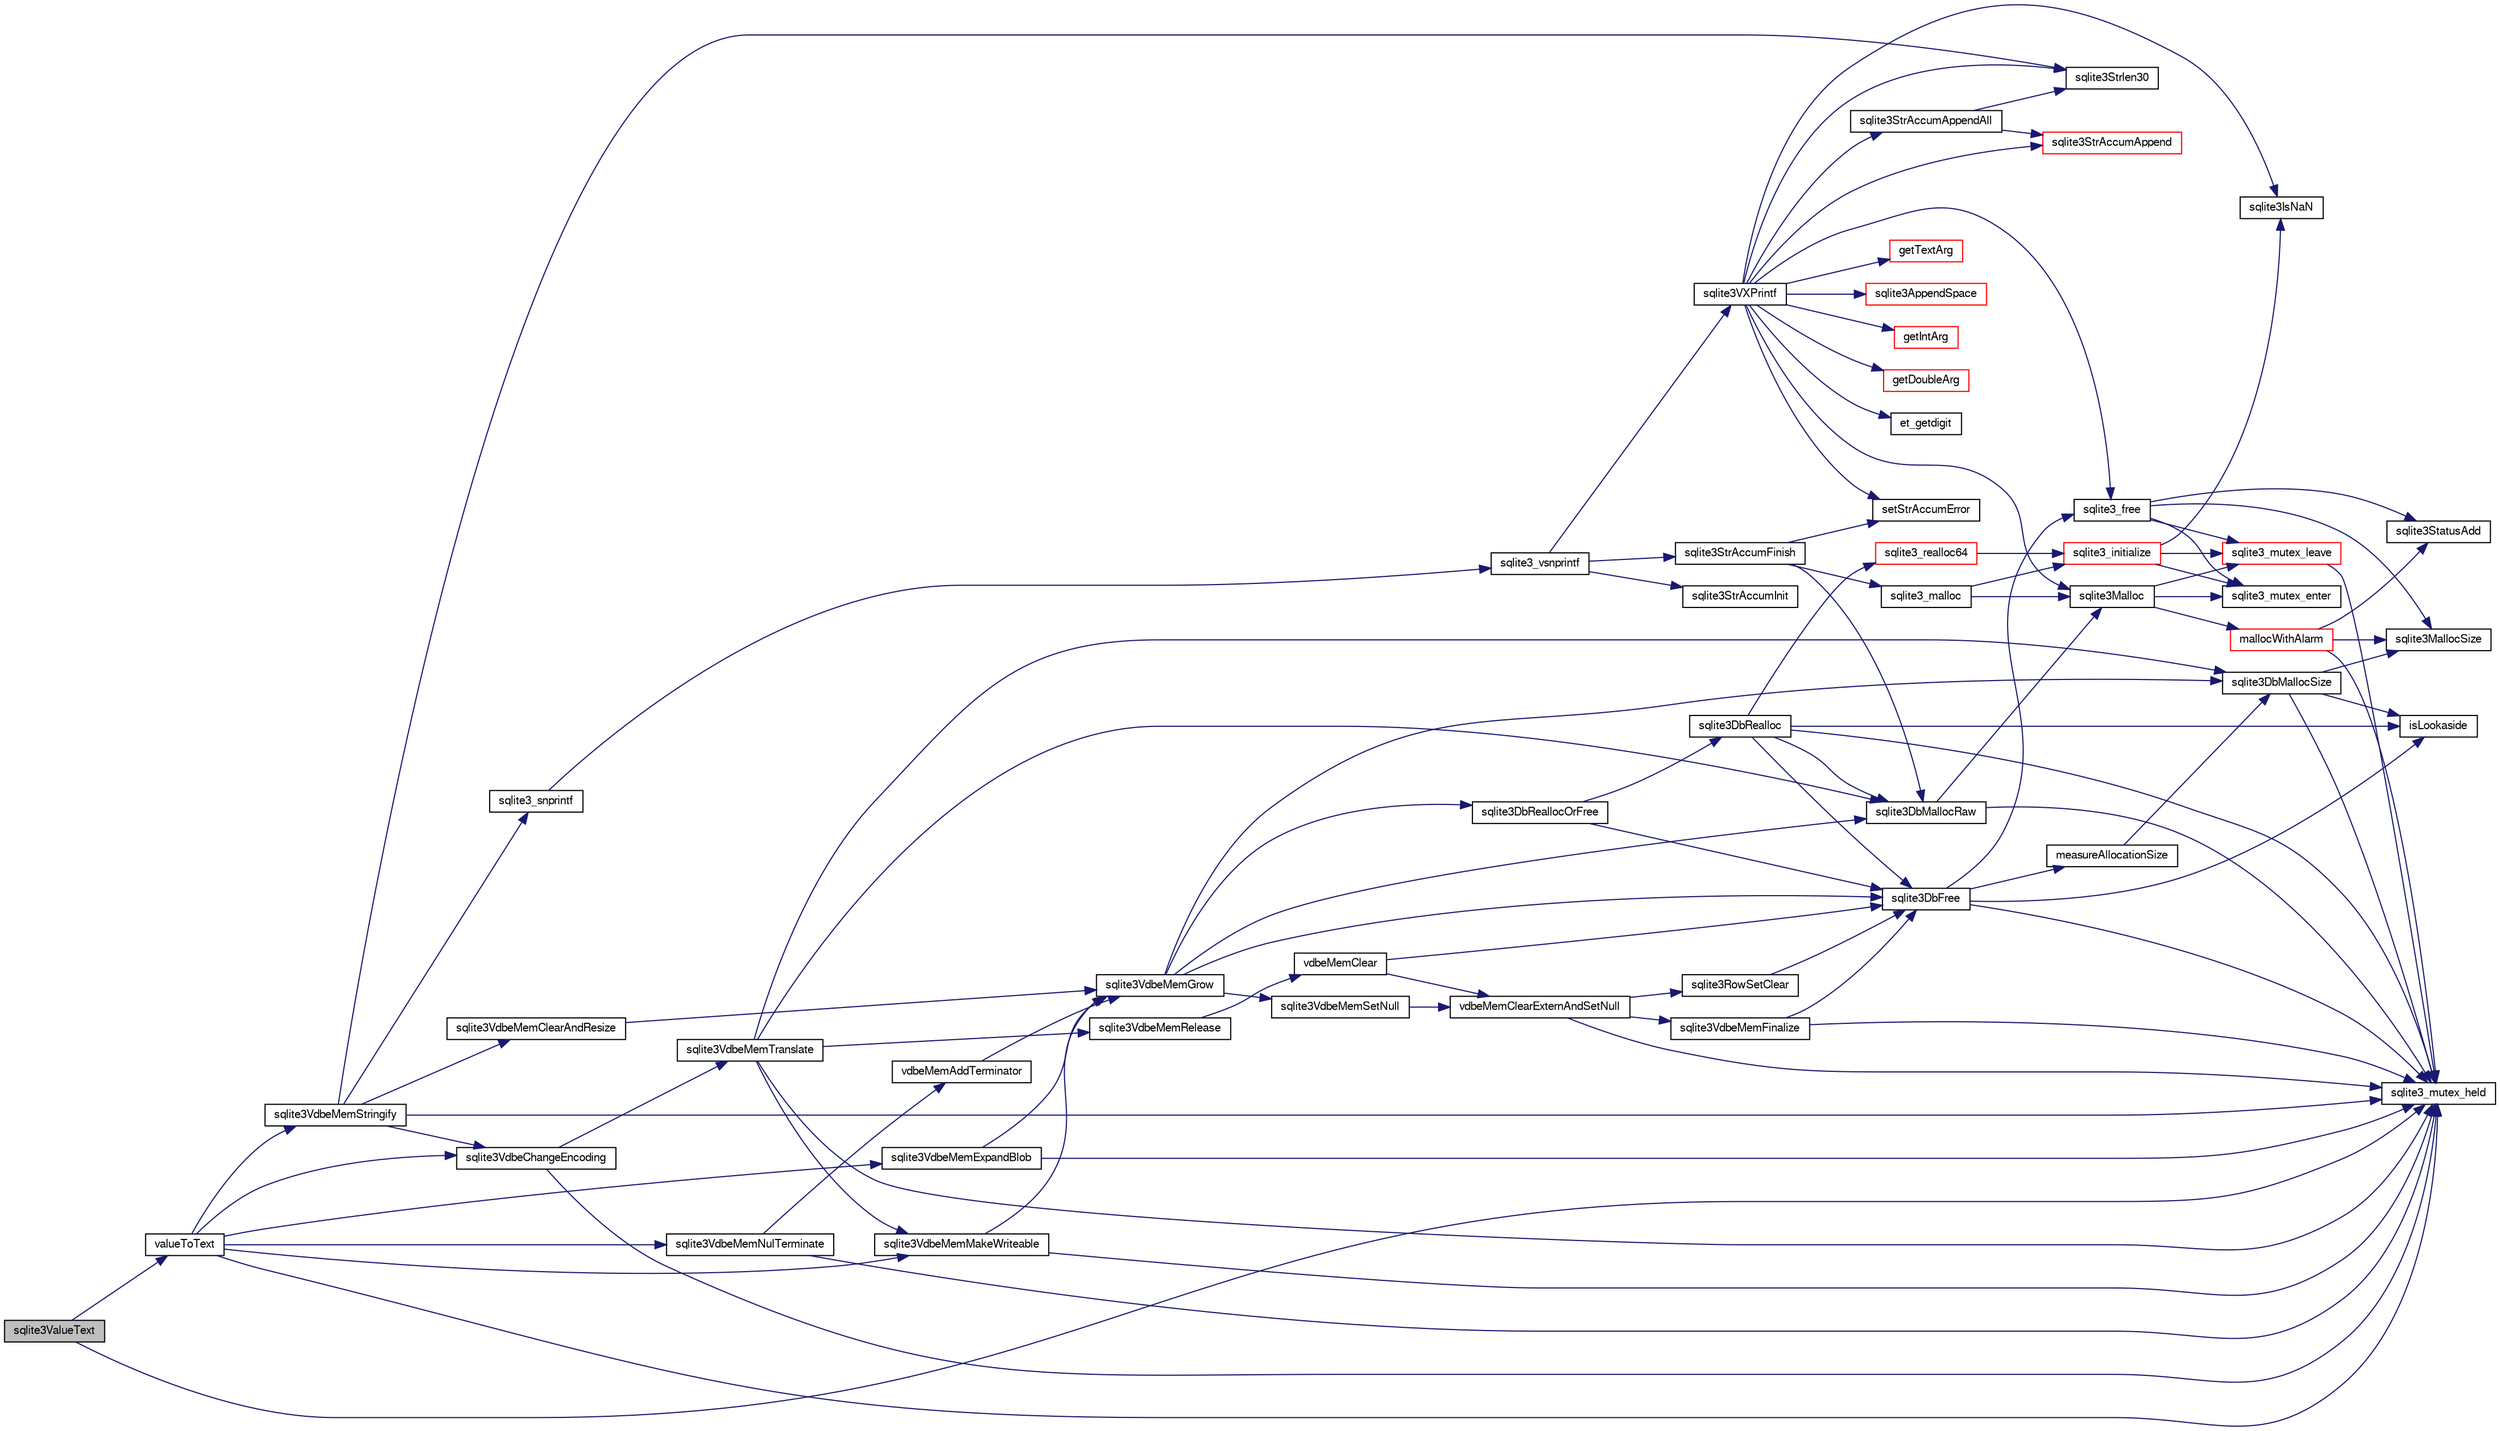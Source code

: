 digraph "sqlite3ValueText"
{
  edge [fontname="FreeSans",fontsize="10",labelfontname="FreeSans",labelfontsize="10"];
  node [fontname="FreeSans",fontsize="10",shape=record];
  rankdir="LR";
  Node739813 [label="sqlite3ValueText",height=0.2,width=0.4,color="black", fillcolor="grey75", style="filled", fontcolor="black"];
  Node739813 -> Node739814 [color="midnightblue",fontsize="10",style="solid",fontname="FreeSans"];
  Node739814 [label="sqlite3_mutex_held",height=0.2,width=0.4,color="black", fillcolor="white", style="filled",URL="$sqlite3_8c.html#acf77da68932b6bc163c5e68547ecc3e7"];
  Node739813 -> Node739815 [color="midnightblue",fontsize="10",style="solid",fontname="FreeSans"];
  Node739815 [label="valueToText",height=0.2,width=0.4,color="black", fillcolor="white", style="filled",URL="$sqlite3_8c.html#abded1c4848e5c5901949c02af499044c"];
  Node739815 -> Node739814 [color="midnightblue",fontsize="10",style="solid",fontname="FreeSans"];
  Node739815 -> Node739816 [color="midnightblue",fontsize="10",style="solid",fontname="FreeSans"];
  Node739816 [label="sqlite3VdbeMemExpandBlob",height=0.2,width=0.4,color="black", fillcolor="white", style="filled",URL="$sqlite3_8c.html#afa1d06c05f058623f190c05aac4a5c7c"];
  Node739816 -> Node739814 [color="midnightblue",fontsize="10",style="solid",fontname="FreeSans"];
  Node739816 -> Node739817 [color="midnightblue",fontsize="10",style="solid",fontname="FreeSans"];
  Node739817 [label="sqlite3VdbeMemGrow",height=0.2,width=0.4,color="black", fillcolor="white", style="filled",URL="$sqlite3_8c.html#aba753c9690ae0ba31b5100945cf29447"];
  Node739817 -> Node739818 [color="midnightblue",fontsize="10",style="solid",fontname="FreeSans"];
  Node739818 [label="sqlite3DbMallocSize",height=0.2,width=0.4,color="black", fillcolor="white", style="filled",URL="$sqlite3_8c.html#aa397e5a8a03495203a0767abf0a71f86"];
  Node739818 -> Node739819 [color="midnightblue",fontsize="10",style="solid",fontname="FreeSans"];
  Node739819 [label="sqlite3MallocSize",height=0.2,width=0.4,color="black", fillcolor="white", style="filled",URL="$sqlite3_8c.html#acf5d2a5f35270bafb050bd2def576955"];
  Node739818 -> Node739814 [color="midnightblue",fontsize="10",style="solid",fontname="FreeSans"];
  Node739818 -> Node739820 [color="midnightblue",fontsize="10",style="solid",fontname="FreeSans"];
  Node739820 [label="isLookaside",height=0.2,width=0.4,color="black", fillcolor="white", style="filled",URL="$sqlite3_8c.html#a770fa05ff9717b75e16f4d968a77b897"];
  Node739817 -> Node739821 [color="midnightblue",fontsize="10",style="solid",fontname="FreeSans"];
  Node739821 [label="sqlite3DbReallocOrFree",height=0.2,width=0.4,color="black", fillcolor="white", style="filled",URL="$sqlite3_8c.html#a532a9fd62eeb46b61885a0fff075231c"];
  Node739821 -> Node739822 [color="midnightblue",fontsize="10",style="solid",fontname="FreeSans"];
  Node739822 [label="sqlite3DbRealloc",height=0.2,width=0.4,color="black", fillcolor="white", style="filled",URL="$sqlite3_8c.html#ae028f4902a9d29bcaf310ff289ee87dc"];
  Node739822 -> Node739814 [color="midnightblue",fontsize="10",style="solid",fontname="FreeSans"];
  Node739822 -> Node739823 [color="midnightblue",fontsize="10",style="solid",fontname="FreeSans"];
  Node739823 [label="sqlite3DbMallocRaw",height=0.2,width=0.4,color="black", fillcolor="white", style="filled",URL="$sqlite3_8c.html#abbe8be0cf7175e11ddc3e2218fad924e"];
  Node739823 -> Node739814 [color="midnightblue",fontsize="10",style="solid",fontname="FreeSans"];
  Node739823 -> Node739824 [color="midnightblue",fontsize="10",style="solid",fontname="FreeSans"];
  Node739824 [label="sqlite3Malloc",height=0.2,width=0.4,color="black", fillcolor="white", style="filled",URL="$sqlite3_8c.html#a361a2eaa846b1885f123abe46f5d8b2b"];
  Node739824 -> Node739825 [color="midnightblue",fontsize="10",style="solid",fontname="FreeSans"];
  Node739825 [label="sqlite3_mutex_enter",height=0.2,width=0.4,color="black", fillcolor="white", style="filled",URL="$sqlite3_8c.html#a1c12cde690bd89f104de5cbad12a6bf5"];
  Node739824 -> Node739826 [color="midnightblue",fontsize="10",style="solid",fontname="FreeSans"];
  Node739826 [label="mallocWithAlarm",height=0.2,width=0.4,color="red", fillcolor="white", style="filled",URL="$sqlite3_8c.html#ab070d5cf8e48ec8a6a43cf025d48598b"];
  Node739826 -> Node739814 [color="midnightblue",fontsize="10",style="solid",fontname="FreeSans"];
  Node739826 -> Node739819 [color="midnightblue",fontsize="10",style="solid",fontname="FreeSans"];
  Node739826 -> Node739832 [color="midnightblue",fontsize="10",style="solid",fontname="FreeSans"];
  Node739832 [label="sqlite3StatusAdd",height=0.2,width=0.4,color="black", fillcolor="white", style="filled",URL="$sqlite3_8c.html#afa029f93586aeab4cc85360905dae9cd"];
  Node739824 -> Node739830 [color="midnightblue",fontsize="10",style="solid",fontname="FreeSans"];
  Node739830 [label="sqlite3_mutex_leave",height=0.2,width=0.4,color="red", fillcolor="white", style="filled",URL="$sqlite3_8c.html#a5838d235601dbd3c1fa993555c6bcc93"];
  Node739830 -> Node739814 [color="midnightblue",fontsize="10",style="solid",fontname="FreeSans"];
  Node739822 -> Node739820 [color="midnightblue",fontsize="10",style="solid",fontname="FreeSans"];
  Node739822 -> Node739833 [color="midnightblue",fontsize="10",style="solid",fontname="FreeSans"];
  Node739833 [label="sqlite3DbFree",height=0.2,width=0.4,color="black", fillcolor="white", style="filled",URL="$sqlite3_8c.html#ac70ab821a6607b4a1b909582dc37a069"];
  Node739833 -> Node739814 [color="midnightblue",fontsize="10",style="solid",fontname="FreeSans"];
  Node739833 -> Node739834 [color="midnightblue",fontsize="10",style="solid",fontname="FreeSans"];
  Node739834 [label="measureAllocationSize",height=0.2,width=0.4,color="black", fillcolor="white", style="filled",URL="$sqlite3_8c.html#a45731e644a22fdb756e2b6337224217a"];
  Node739834 -> Node739818 [color="midnightblue",fontsize="10",style="solid",fontname="FreeSans"];
  Node739833 -> Node739820 [color="midnightblue",fontsize="10",style="solid",fontname="FreeSans"];
  Node739833 -> Node739835 [color="midnightblue",fontsize="10",style="solid",fontname="FreeSans"];
  Node739835 [label="sqlite3_free",height=0.2,width=0.4,color="black", fillcolor="white", style="filled",URL="$sqlite3_8c.html#a6552349e36a8a691af5487999ab09519"];
  Node739835 -> Node739825 [color="midnightblue",fontsize="10",style="solid",fontname="FreeSans"];
  Node739835 -> Node739832 [color="midnightblue",fontsize="10",style="solid",fontname="FreeSans"];
  Node739835 -> Node739819 [color="midnightblue",fontsize="10",style="solid",fontname="FreeSans"];
  Node739835 -> Node739830 [color="midnightblue",fontsize="10",style="solid",fontname="FreeSans"];
  Node739822 -> Node739836 [color="midnightblue",fontsize="10",style="solid",fontname="FreeSans"];
  Node739836 [label="sqlite3_realloc64",height=0.2,width=0.4,color="red", fillcolor="white", style="filled",URL="$sqlite3_8c.html#a3765a714077ee547e811034236dc9ecd"];
  Node739836 -> Node739837 [color="midnightblue",fontsize="10",style="solid",fontname="FreeSans"];
  Node739837 [label="sqlite3_initialize",height=0.2,width=0.4,color="red", fillcolor="white", style="filled",URL="$sqlite3_8c.html#ab0c0ee2d5d4cf8b28e9572296a8861df"];
  Node739837 -> Node739825 [color="midnightblue",fontsize="10",style="solid",fontname="FreeSans"];
  Node739837 -> Node739830 [color="midnightblue",fontsize="10",style="solid",fontname="FreeSans"];
  Node739837 -> Node739881 [color="midnightblue",fontsize="10",style="solid",fontname="FreeSans"];
  Node739881 [label="sqlite3IsNaN",height=0.2,width=0.4,color="black", fillcolor="white", style="filled",URL="$sqlite3_8c.html#aed4d78203877c3486765ccbc7feebb50"];
  Node739821 -> Node739833 [color="midnightblue",fontsize="10",style="solid",fontname="FreeSans"];
  Node739817 -> Node739833 [color="midnightblue",fontsize="10",style="solid",fontname="FreeSans"];
  Node739817 -> Node739823 [color="midnightblue",fontsize="10",style="solid",fontname="FreeSans"];
  Node739817 -> Node739934 [color="midnightblue",fontsize="10",style="solid",fontname="FreeSans"];
  Node739934 [label="sqlite3VdbeMemSetNull",height=0.2,width=0.4,color="black", fillcolor="white", style="filled",URL="$sqlite3_8c.html#ae01092c23aebaf8a3ebdf3954609b410"];
  Node739934 -> Node739935 [color="midnightblue",fontsize="10",style="solid",fontname="FreeSans"];
  Node739935 [label="vdbeMemClearExternAndSetNull",height=0.2,width=0.4,color="black", fillcolor="white", style="filled",URL="$sqlite3_8c.html#a29c41a360fb0e86b817777daf061230c"];
  Node739935 -> Node739814 [color="midnightblue",fontsize="10",style="solid",fontname="FreeSans"];
  Node739935 -> Node739936 [color="midnightblue",fontsize="10",style="solid",fontname="FreeSans"];
  Node739936 [label="sqlite3VdbeMemFinalize",height=0.2,width=0.4,color="black", fillcolor="white", style="filled",URL="$sqlite3_8c.html#a2568220f48ddef81b1c43e401042d9d2"];
  Node739936 -> Node739814 [color="midnightblue",fontsize="10",style="solid",fontname="FreeSans"];
  Node739936 -> Node739833 [color="midnightblue",fontsize="10",style="solid",fontname="FreeSans"];
  Node739935 -> Node739937 [color="midnightblue",fontsize="10",style="solid",fontname="FreeSans"];
  Node739937 [label="sqlite3RowSetClear",height=0.2,width=0.4,color="black", fillcolor="white", style="filled",URL="$sqlite3_8c.html#ae153de0cd969511a607e26deeca80342"];
  Node739937 -> Node739833 [color="midnightblue",fontsize="10",style="solid",fontname="FreeSans"];
  Node739815 -> Node740090 [color="midnightblue",fontsize="10",style="solid",fontname="FreeSans"];
  Node740090 [label="sqlite3VdbeChangeEncoding",height=0.2,width=0.4,color="black", fillcolor="white", style="filled",URL="$sqlite3_8c.html#aa7cf8e488bf8cf9ec18528f52a40de31"];
  Node740090 -> Node739814 [color="midnightblue",fontsize="10",style="solid",fontname="FreeSans"];
  Node740090 -> Node740091 [color="midnightblue",fontsize="10",style="solid",fontname="FreeSans"];
  Node740091 [label="sqlite3VdbeMemTranslate",height=0.2,width=0.4,color="black", fillcolor="white", style="filled",URL="$sqlite3_8c.html#adc5f07459f00d96ec7591be255d029f5"];
  Node740091 -> Node739814 [color="midnightblue",fontsize="10",style="solid",fontname="FreeSans"];
  Node740091 -> Node739942 [color="midnightblue",fontsize="10",style="solid",fontname="FreeSans"];
  Node739942 [label="sqlite3VdbeMemMakeWriteable",height=0.2,width=0.4,color="black", fillcolor="white", style="filled",URL="$sqlite3_8c.html#afabdd8032205a36c69ad191c6bbb6a34"];
  Node739942 -> Node739814 [color="midnightblue",fontsize="10",style="solid",fontname="FreeSans"];
  Node739942 -> Node739817 [color="midnightblue",fontsize="10",style="solid",fontname="FreeSans"];
  Node740091 -> Node739823 [color="midnightblue",fontsize="10",style="solid",fontname="FreeSans"];
  Node740091 -> Node739939 [color="midnightblue",fontsize="10",style="solid",fontname="FreeSans"];
  Node739939 [label="sqlite3VdbeMemRelease",height=0.2,width=0.4,color="black", fillcolor="white", style="filled",URL="$sqlite3_8c.html#a90606361dbeba88159fd6ff03fcc10cc"];
  Node739939 -> Node739940 [color="midnightblue",fontsize="10",style="solid",fontname="FreeSans"];
  Node739940 [label="vdbeMemClear",height=0.2,width=0.4,color="black", fillcolor="white", style="filled",URL="$sqlite3_8c.html#a489eef6e55ad0dadf67578726b935d12"];
  Node739940 -> Node739935 [color="midnightblue",fontsize="10",style="solid",fontname="FreeSans"];
  Node739940 -> Node739833 [color="midnightblue",fontsize="10",style="solid",fontname="FreeSans"];
  Node740091 -> Node739818 [color="midnightblue",fontsize="10",style="solid",fontname="FreeSans"];
  Node739815 -> Node739942 [color="midnightblue",fontsize="10",style="solid",fontname="FreeSans"];
  Node739815 -> Node740092 [color="midnightblue",fontsize="10",style="solid",fontname="FreeSans"];
  Node740092 [label="sqlite3VdbeMemNulTerminate",height=0.2,width=0.4,color="black", fillcolor="white", style="filled",URL="$sqlite3_8c.html#ad72ffa8a87fad7797ceeca0682df6aa3"];
  Node740092 -> Node739814 [color="midnightblue",fontsize="10",style="solid",fontname="FreeSans"];
  Node740092 -> Node740093 [color="midnightblue",fontsize="10",style="solid",fontname="FreeSans"];
  Node740093 [label="vdbeMemAddTerminator",height=0.2,width=0.4,color="black", fillcolor="white", style="filled",URL="$sqlite3_8c.html#a01c7c7c70bf090b2882bce28aa35c4c9"];
  Node740093 -> Node739817 [color="midnightblue",fontsize="10",style="solid",fontname="FreeSans"];
  Node739815 -> Node740094 [color="midnightblue",fontsize="10",style="solid",fontname="FreeSans"];
  Node740094 [label="sqlite3VdbeMemStringify",height=0.2,width=0.4,color="black", fillcolor="white", style="filled",URL="$sqlite3_8c.html#aaf8a4e6bd1059297d279570e30b7680a"];
  Node740094 -> Node739814 [color="midnightblue",fontsize="10",style="solid",fontname="FreeSans"];
  Node740094 -> Node739938 [color="midnightblue",fontsize="10",style="solid",fontname="FreeSans"];
  Node739938 [label="sqlite3VdbeMemClearAndResize",height=0.2,width=0.4,color="black", fillcolor="white", style="filled",URL="$sqlite3_8c.html#add082be4aa46084ecdf023cfac898231"];
  Node739938 -> Node739817 [color="midnightblue",fontsize="10",style="solid",fontname="FreeSans"];
  Node740094 -> Node740008 [color="midnightblue",fontsize="10",style="solid",fontname="FreeSans"];
  Node740008 [label="sqlite3_snprintf",height=0.2,width=0.4,color="black", fillcolor="white", style="filled",URL="$sqlite3_8c.html#aa2695a752e971577f5784122f2013c40"];
  Node740008 -> Node740009 [color="midnightblue",fontsize="10",style="solid",fontname="FreeSans"];
  Node740009 [label="sqlite3_vsnprintf",height=0.2,width=0.4,color="black", fillcolor="white", style="filled",URL="$sqlite3_8c.html#a0862c03aea71d62847e452aa655add42"];
  Node740009 -> Node739862 [color="midnightblue",fontsize="10",style="solid",fontname="FreeSans"];
  Node739862 [label="sqlite3StrAccumInit",height=0.2,width=0.4,color="black", fillcolor="white", style="filled",URL="$sqlite3_8c.html#aabf95e113b9d54d519cd15a56215f560"];
  Node740009 -> Node739863 [color="midnightblue",fontsize="10",style="solid",fontname="FreeSans"];
  Node739863 [label="sqlite3VXPrintf",height=0.2,width=0.4,color="black", fillcolor="white", style="filled",URL="$sqlite3_8c.html#a63c25806c9bd4a2b76f9a0eb232c6bde"];
  Node739863 -> Node739864 [color="midnightblue",fontsize="10",style="solid",fontname="FreeSans"];
  Node739864 [label="sqlite3StrAccumAppend",height=0.2,width=0.4,color="red", fillcolor="white", style="filled",URL="$sqlite3_8c.html#a56664fa33def33c5a5245b623441d5e0"];
  Node739863 -> Node739871 [color="midnightblue",fontsize="10",style="solid",fontname="FreeSans"];
  Node739871 [label="getIntArg",height=0.2,width=0.4,color="red", fillcolor="white", style="filled",URL="$sqlite3_8c.html#abff258963dbd9205fb299851a64c67be"];
  Node739863 -> Node739824 [color="midnightblue",fontsize="10",style="solid",fontname="FreeSans"];
  Node739863 -> Node739867 [color="midnightblue",fontsize="10",style="solid",fontname="FreeSans"];
  Node739867 [label="setStrAccumError",height=0.2,width=0.4,color="black", fillcolor="white", style="filled",URL="$sqlite3_8c.html#a3dc479a1fc8ba1ab8edfe51f8a0b102c"];
  Node739863 -> Node739877 [color="midnightblue",fontsize="10",style="solid",fontname="FreeSans"];
  Node739877 [label="getDoubleArg",height=0.2,width=0.4,color="red", fillcolor="white", style="filled",URL="$sqlite3_8c.html#a1cf25120072c85bd261983b24c12c3d9"];
  Node739863 -> Node739881 [color="midnightblue",fontsize="10",style="solid",fontname="FreeSans"];
  Node739863 -> Node739882 [color="midnightblue",fontsize="10",style="solid",fontname="FreeSans"];
  Node739882 [label="sqlite3Strlen30",height=0.2,width=0.4,color="black", fillcolor="white", style="filled",URL="$sqlite3_8c.html#a3dcd80ba41f1a308193dee74857b62a7"];
  Node739863 -> Node739883 [color="midnightblue",fontsize="10",style="solid",fontname="FreeSans"];
  Node739883 [label="et_getdigit",height=0.2,width=0.4,color="black", fillcolor="white", style="filled",URL="$sqlite3_8c.html#a40c5a308749ad07cc2397a53e081bff0"];
  Node739863 -> Node739884 [color="midnightblue",fontsize="10",style="solid",fontname="FreeSans"];
  Node739884 [label="getTextArg",height=0.2,width=0.4,color="red", fillcolor="white", style="filled",URL="$sqlite3_8c.html#afbb41850423ef20071cefaab0431e04d"];
  Node739863 -> Node739886 [color="midnightblue",fontsize="10",style="solid",fontname="FreeSans"];
  Node739886 [label="sqlite3StrAccumAppendAll",height=0.2,width=0.4,color="black", fillcolor="white", style="filled",URL="$sqlite3_8c.html#acaf8f3e4f99a3c3a4a77e9c987547289"];
  Node739886 -> Node739864 [color="midnightblue",fontsize="10",style="solid",fontname="FreeSans"];
  Node739886 -> Node739882 [color="midnightblue",fontsize="10",style="solid",fontname="FreeSans"];
  Node739863 -> Node739887 [color="midnightblue",fontsize="10",style="solid",fontname="FreeSans"];
  Node739887 [label="sqlite3AppendSpace",height=0.2,width=0.4,color="red", fillcolor="white", style="filled",URL="$sqlite3_8c.html#aefd38a5afc0020d4a93855c3ee7c63a8"];
  Node739863 -> Node739835 [color="midnightblue",fontsize="10",style="solid",fontname="FreeSans"];
  Node740009 -> Node739888 [color="midnightblue",fontsize="10",style="solid",fontname="FreeSans"];
  Node739888 [label="sqlite3StrAccumFinish",height=0.2,width=0.4,color="black", fillcolor="white", style="filled",URL="$sqlite3_8c.html#adb7f26b10ac1b847db6f000ef4c2e2ba"];
  Node739888 -> Node739823 [color="midnightblue",fontsize="10",style="solid",fontname="FreeSans"];
  Node739888 -> Node739889 [color="midnightblue",fontsize="10",style="solid",fontname="FreeSans"];
  Node739889 [label="sqlite3_malloc",height=0.2,width=0.4,color="black", fillcolor="white", style="filled",URL="$sqlite3_8c.html#ac79dba55fc32b6a840cf5a9769bce7cd"];
  Node739889 -> Node739837 [color="midnightblue",fontsize="10",style="solid",fontname="FreeSans"];
  Node739889 -> Node739824 [color="midnightblue",fontsize="10",style="solid",fontname="FreeSans"];
  Node739888 -> Node739867 [color="midnightblue",fontsize="10",style="solid",fontname="FreeSans"];
  Node740094 -> Node739882 [color="midnightblue",fontsize="10",style="solid",fontname="FreeSans"];
  Node740094 -> Node740090 [color="midnightblue",fontsize="10",style="solid",fontname="FreeSans"];
}
